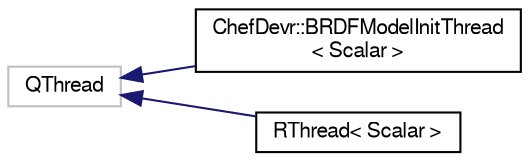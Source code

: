digraph "Graphical Class Hierarchy"
{
 // LATEX_PDF_SIZE
  edge [fontname="FreeSans",fontsize="10",labelfontname="FreeSans",labelfontsize="10"];
  node [fontname="FreeSans",fontsize="10",shape=record];
  rankdir="LR";
  Node7 [label="QThread",height=0.2,width=0.4,color="grey75", fillcolor="white", style="filled",tooltip=" "];
  Node7 -> Node0 [dir="back",color="midnightblue",fontsize="10",style="solid",fontname="FreeSans"];
  Node0 [label="ChefDevr::BRDFModelInitThread\l\< Scalar \>",height=0.2,width=0.4,color="black", fillcolor="white", style="filled",URL="$class_chef_devr_1_1_b_r_d_f_model_init_thread.html",tooltip=" "];
  Node7 -> Node9 [dir="back",color="midnightblue",fontsize="10",style="solid",fontname="FreeSans"];
  Node9 [label="RThread\< Scalar \>",height=0.2,width=0.4,color="black", fillcolor="white", style="filled",URL="$class_r_thread.html",tooltip=" "];
}
